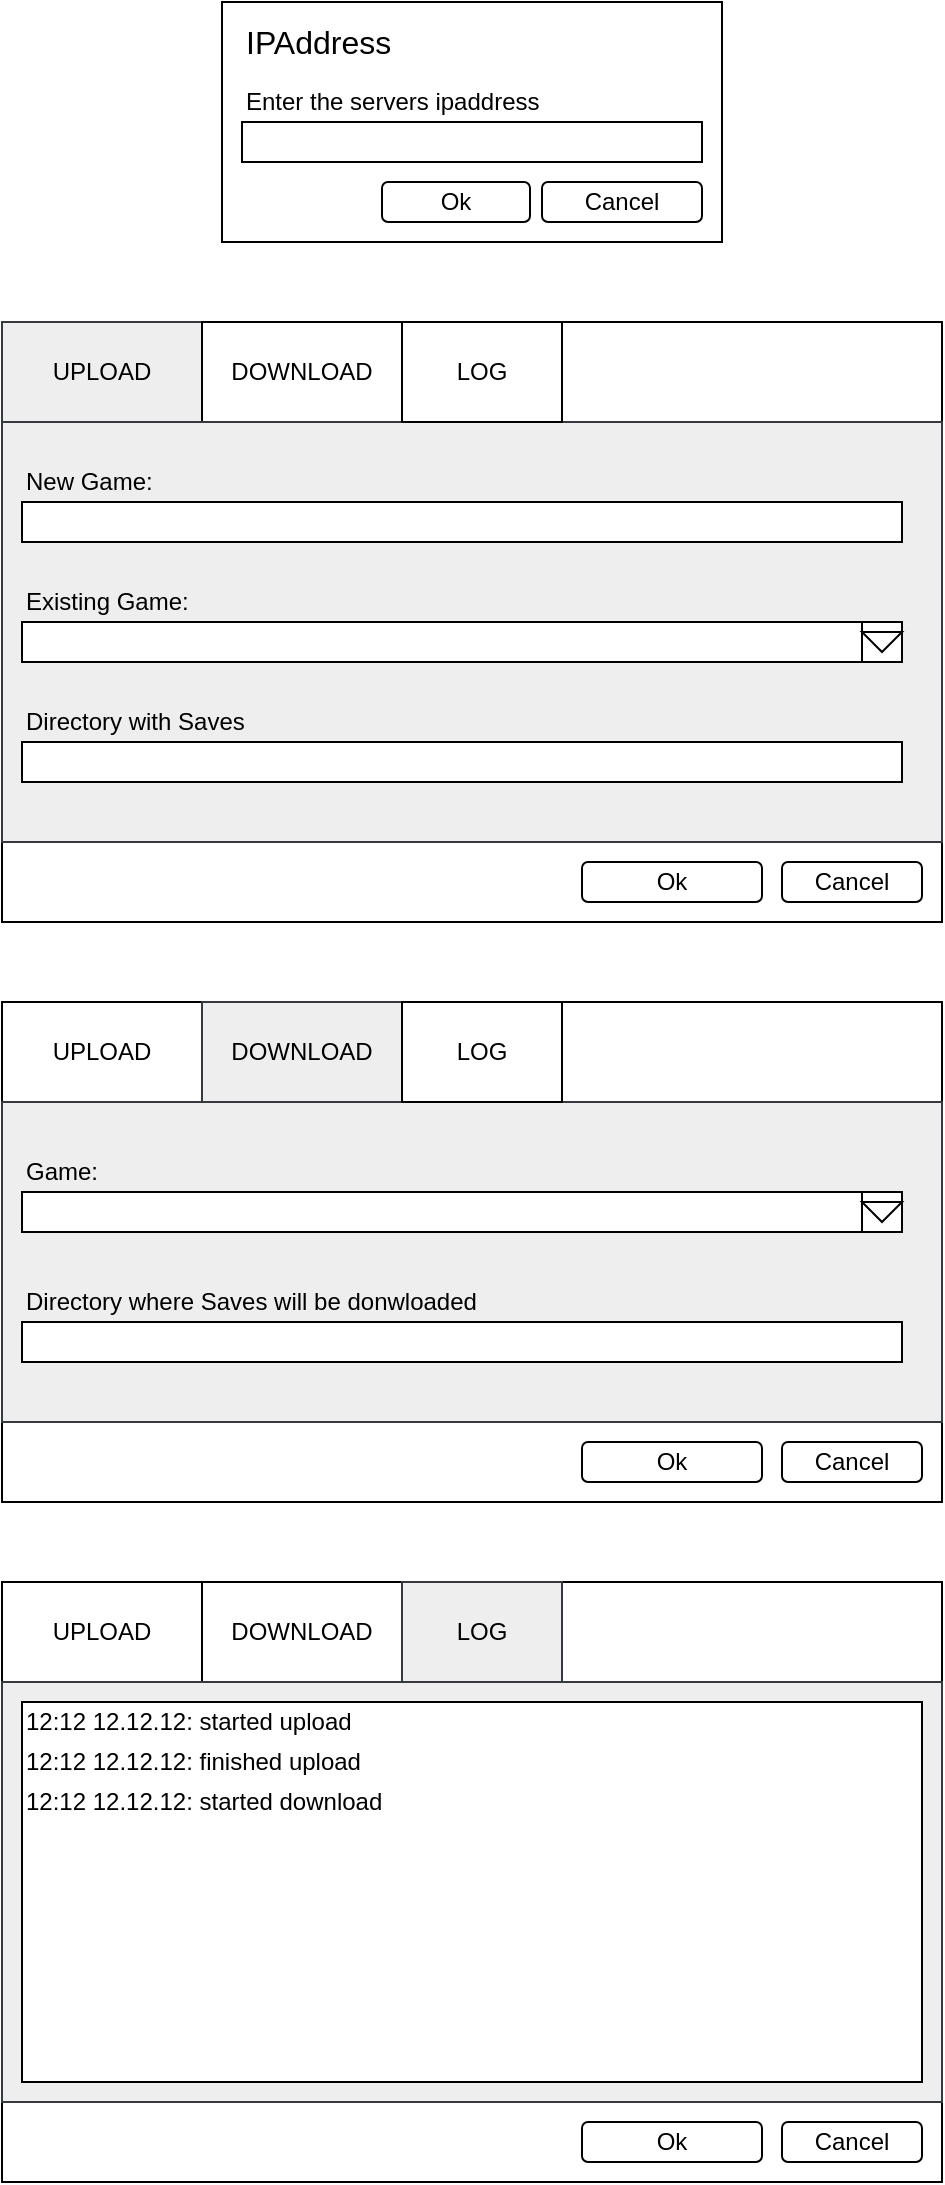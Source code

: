 <mxfile version="21.6.8" type="device">
  <diagram name="Page-1" id="U1kjA7V-yH_CG9ya77jy">
    <mxGraphModel dx="1509" dy="931" grid="1" gridSize="10" guides="1" tooltips="1" connect="1" arrows="1" fold="1" page="1" pageScale="1" pageWidth="827" pageHeight="1169" math="0" shadow="0">
      <root>
        <mxCell id="0" />
        <mxCell id="1" parent="0" />
        <mxCell id="0wRP0iFc0ELyDWi-N-9Z-1" value="" style="rounded=0;whiteSpace=wrap;html=1;" vertex="1" parent="1">
          <mxGeometry x="150" y="190" width="470" height="300" as="geometry" />
        </mxCell>
        <mxCell id="0wRP0iFc0ELyDWi-N-9Z-2" value="UPLOAD" style="rounded=0;whiteSpace=wrap;html=1;fillColor=#eeeeee;strokeColor=#36393d;" vertex="1" parent="1">
          <mxGeometry x="150" y="190" width="100" height="50" as="geometry" />
        </mxCell>
        <mxCell id="0wRP0iFc0ELyDWi-N-9Z-3" value="DOWNLOAD" style="rounded=0;whiteSpace=wrap;html=1;" vertex="1" parent="1">
          <mxGeometry x="250" y="190" width="100" height="50" as="geometry" />
        </mxCell>
        <mxCell id="0wRP0iFc0ELyDWi-N-9Z-4" value="" style="rounded=0;whiteSpace=wrap;html=1;fillColor=#eeeeee;strokeColor=#36393d;" vertex="1" parent="1">
          <mxGeometry x="150" y="240" width="470" height="210" as="geometry" />
        </mxCell>
        <mxCell id="0wRP0iFc0ELyDWi-N-9Z-5" value="Cancel" style="rounded=1;whiteSpace=wrap;html=1;" vertex="1" parent="1">
          <mxGeometry x="540" y="460" width="70" height="20" as="geometry" />
        </mxCell>
        <mxCell id="0wRP0iFc0ELyDWi-N-9Z-6" value="Ok" style="rounded=1;whiteSpace=wrap;html=1;" vertex="1" parent="1">
          <mxGeometry x="440" y="460" width="90" height="20" as="geometry" />
        </mxCell>
        <mxCell id="0wRP0iFc0ELyDWi-N-9Z-8" value="" style="rounded=0;whiteSpace=wrap;html=1;" vertex="1" parent="1">
          <mxGeometry x="150" y="530" width="470" height="250" as="geometry" />
        </mxCell>
        <mxCell id="0wRP0iFc0ELyDWi-N-9Z-9" value="UPLOAD" style="rounded=0;whiteSpace=wrap;html=1;" vertex="1" parent="1">
          <mxGeometry x="150" y="530" width="100" height="50" as="geometry" />
        </mxCell>
        <mxCell id="0wRP0iFc0ELyDWi-N-9Z-10" value="DOWNLOAD" style="rounded=0;whiteSpace=wrap;html=1;fillColor=#eeeeee;strokeColor=#36393d;" vertex="1" parent="1">
          <mxGeometry x="250" y="530" width="100" height="50" as="geometry" />
        </mxCell>
        <mxCell id="0wRP0iFc0ELyDWi-N-9Z-11" value="" style="rounded=0;whiteSpace=wrap;html=1;fillColor=#eeeeee;strokeColor=#36393d;" vertex="1" parent="1">
          <mxGeometry x="150" y="580" width="470" height="160" as="geometry" />
        </mxCell>
        <mxCell id="0wRP0iFc0ELyDWi-N-9Z-12" value="Cancel" style="rounded=1;whiteSpace=wrap;html=1;" vertex="1" parent="1">
          <mxGeometry x="540" y="750" width="70" height="20" as="geometry" />
        </mxCell>
        <mxCell id="0wRP0iFc0ELyDWi-N-9Z-13" value="Ok" style="rounded=1;whiteSpace=wrap;html=1;" vertex="1" parent="1">
          <mxGeometry x="440" y="750" width="90" height="20" as="geometry" />
        </mxCell>
        <mxCell id="0wRP0iFc0ELyDWi-N-9Z-14" value="" style="rounded=0;whiteSpace=wrap;html=1;" vertex="1" parent="1">
          <mxGeometry x="160" y="280" width="440" height="20" as="geometry" />
        </mxCell>
        <mxCell id="0wRP0iFc0ELyDWi-N-9Z-16" value="New Game:" style="text;html=1;strokeColor=none;fillColor=none;align=left;verticalAlign=middle;whiteSpace=wrap;rounded=0;" vertex="1" parent="1">
          <mxGeometry x="160" y="260" width="100" height="20" as="geometry" />
        </mxCell>
        <mxCell id="0wRP0iFc0ELyDWi-N-9Z-17" value="" style="rounded=0;whiteSpace=wrap;html=1;" vertex="1" parent="1">
          <mxGeometry x="160" y="340" width="440" height="20" as="geometry" />
        </mxCell>
        <mxCell id="0wRP0iFc0ELyDWi-N-9Z-18" value="Existing Game:" style="text;html=1;strokeColor=none;fillColor=none;align=left;verticalAlign=middle;whiteSpace=wrap;rounded=0;" vertex="1" parent="1">
          <mxGeometry x="160" y="320" width="100" height="20" as="geometry" />
        </mxCell>
        <mxCell id="0wRP0iFc0ELyDWi-N-9Z-20" value="" style="rounded=0;whiteSpace=wrap;html=1;" vertex="1" parent="1">
          <mxGeometry x="580" y="340" width="20" height="20" as="geometry" />
        </mxCell>
        <mxCell id="0wRP0iFc0ELyDWi-N-9Z-19" value="" style="triangle;whiteSpace=wrap;html=1;rotation=90;" vertex="1" parent="1">
          <mxGeometry x="585" y="340" width="10" height="20" as="geometry" />
        </mxCell>
        <mxCell id="0wRP0iFc0ELyDWi-N-9Z-21" value="" style="rounded=0;whiteSpace=wrap;html=1;" vertex="1" parent="1">
          <mxGeometry x="160" y="400" width="440" height="20" as="geometry" />
        </mxCell>
        <mxCell id="0wRP0iFc0ELyDWi-N-9Z-23" value="Directory with Saves" style="text;html=1;strokeColor=none;fillColor=none;align=left;verticalAlign=middle;whiteSpace=wrap;rounded=0;" vertex="1" parent="1">
          <mxGeometry x="160" y="380" width="130" height="20" as="geometry" />
        </mxCell>
        <mxCell id="0wRP0iFc0ELyDWi-N-9Z-29" value="" style="rounded=0;whiteSpace=wrap;html=1;" vertex="1" parent="1">
          <mxGeometry x="160" y="625" width="440" height="20" as="geometry" />
        </mxCell>
        <mxCell id="0wRP0iFc0ELyDWi-N-9Z-30" value="" style="rounded=0;whiteSpace=wrap;html=1;" vertex="1" parent="1">
          <mxGeometry x="580" y="625" width="20" height="20" as="geometry" />
        </mxCell>
        <mxCell id="0wRP0iFc0ELyDWi-N-9Z-31" value="" style="triangle;whiteSpace=wrap;html=1;rotation=90;" vertex="1" parent="1">
          <mxGeometry x="585" y="625" width="10" height="20" as="geometry" />
        </mxCell>
        <mxCell id="0wRP0iFc0ELyDWi-N-9Z-32" value="Game:" style="text;html=1;strokeColor=none;fillColor=none;align=left;verticalAlign=middle;whiteSpace=wrap;rounded=0;" vertex="1" parent="1">
          <mxGeometry x="160" y="605" width="60" height="20" as="geometry" />
        </mxCell>
        <mxCell id="0wRP0iFc0ELyDWi-N-9Z-33" value="" style="rounded=0;whiteSpace=wrap;html=1;" vertex="1" parent="1">
          <mxGeometry x="160" y="690" width="440" height="20" as="geometry" />
        </mxCell>
        <mxCell id="0wRP0iFc0ELyDWi-N-9Z-34" value="Directory where Saves will be donwloaded" style="text;html=1;strokeColor=none;fillColor=none;align=left;verticalAlign=middle;whiteSpace=wrap;rounded=0;" vertex="1" parent="1">
          <mxGeometry x="160" y="670" width="240" height="20" as="geometry" />
        </mxCell>
        <mxCell id="0wRP0iFc0ELyDWi-N-9Z-35" value="" style="rounded=0;whiteSpace=wrap;html=1;" vertex="1" parent="1">
          <mxGeometry x="260" y="30" width="250" height="120" as="geometry" />
        </mxCell>
        <mxCell id="0wRP0iFc0ELyDWi-N-9Z-36" value="&lt;font style=&quot;font-size: 16px;&quot;&gt;IPAddress&lt;/font&gt;" style="text;html=1;strokeColor=none;fillColor=none;align=left;verticalAlign=middle;whiteSpace=wrap;rounded=0;" vertex="1" parent="1">
          <mxGeometry x="270" y="40" width="90" height="20" as="geometry" />
        </mxCell>
        <mxCell id="0wRP0iFc0ELyDWi-N-9Z-37" value="" style="rounded=0;whiteSpace=wrap;html=1;" vertex="1" parent="1">
          <mxGeometry x="270" y="90" width="230" height="20" as="geometry" />
        </mxCell>
        <mxCell id="0wRP0iFc0ELyDWi-N-9Z-38" value="Enter the servers ipaddress" style="text;html=1;strokeColor=none;fillColor=none;align=left;verticalAlign=middle;whiteSpace=wrap;rounded=0;" vertex="1" parent="1">
          <mxGeometry x="270" y="70" width="170" height="20" as="geometry" />
        </mxCell>
        <mxCell id="0wRP0iFc0ELyDWi-N-9Z-39" value="Cancel" style="rounded=1;whiteSpace=wrap;html=1;" vertex="1" parent="1">
          <mxGeometry x="420" y="120" width="80" height="20" as="geometry" />
        </mxCell>
        <mxCell id="0wRP0iFc0ELyDWi-N-9Z-40" value="Ok" style="rounded=1;whiteSpace=wrap;html=1;" vertex="1" parent="1">
          <mxGeometry x="340" y="120" width="74" height="20" as="geometry" />
        </mxCell>
        <mxCell id="0wRP0iFc0ELyDWi-N-9Z-41" value="LOG" style="rounded=0;whiteSpace=wrap;html=1;" vertex="1" parent="1">
          <mxGeometry x="350" y="190" width="80" height="50" as="geometry" />
        </mxCell>
        <mxCell id="0wRP0iFc0ELyDWi-N-9Z-42" value="LOG" style="rounded=0;whiteSpace=wrap;html=1;" vertex="1" parent="1">
          <mxGeometry x="350" y="530" width="80" height="50" as="geometry" />
        </mxCell>
        <mxCell id="0wRP0iFc0ELyDWi-N-9Z-43" value="" style="rounded=0;whiteSpace=wrap;html=1;" vertex="1" parent="1">
          <mxGeometry x="150" y="820" width="470" height="300" as="geometry" />
        </mxCell>
        <mxCell id="0wRP0iFc0ELyDWi-N-9Z-44" value="UPLOAD" style="rounded=0;whiteSpace=wrap;html=1;" vertex="1" parent="1">
          <mxGeometry x="150" y="820" width="100" height="50" as="geometry" />
        </mxCell>
        <mxCell id="0wRP0iFc0ELyDWi-N-9Z-45" value="DOWNLOAD" style="rounded=0;whiteSpace=wrap;html=1;" vertex="1" parent="1">
          <mxGeometry x="250" y="820" width="100" height="50" as="geometry" />
        </mxCell>
        <mxCell id="0wRP0iFc0ELyDWi-N-9Z-46" value="Cancel" style="rounded=1;whiteSpace=wrap;html=1;" vertex="1" parent="1">
          <mxGeometry x="540" y="1090" width="70" height="20" as="geometry" />
        </mxCell>
        <mxCell id="0wRP0iFc0ELyDWi-N-9Z-47" value="Ok" style="rounded=1;whiteSpace=wrap;html=1;" vertex="1" parent="1">
          <mxGeometry x="440" y="1090" width="90" height="20" as="geometry" />
        </mxCell>
        <mxCell id="0wRP0iFc0ELyDWi-N-9Z-48" value="LOG" style="rounded=0;whiteSpace=wrap;html=1;fillColor=#eeeeee;strokeColor=#36393d;" vertex="1" parent="1">
          <mxGeometry x="350" y="820" width="80" height="50" as="geometry" />
        </mxCell>
        <mxCell id="0wRP0iFc0ELyDWi-N-9Z-49" value="" style="rounded=0;whiteSpace=wrap;html=1;fillColor=#eeeeee;strokeColor=#36393d;" vertex="1" parent="1">
          <mxGeometry x="150" y="870" width="470" height="210" as="geometry" />
        </mxCell>
        <mxCell id="0wRP0iFc0ELyDWi-N-9Z-50" value="" style="rounded=0;whiteSpace=wrap;html=1;" vertex="1" parent="1">
          <mxGeometry x="160" y="880" width="450" height="190" as="geometry" />
        </mxCell>
        <mxCell id="0wRP0iFc0ELyDWi-N-9Z-51" value="12:12 12.12.12: started upload" style="text;html=1;strokeColor=none;fillColor=none;align=left;verticalAlign=middle;whiteSpace=wrap;rounded=0;" vertex="1" parent="1">
          <mxGeometry x="160" y="880" width="250" height="20" as="geometry" />
        </mxCell>
        <mxCell id="0wRP0iFc0ELyDWi-N-9Z-58" value="12:12 12.12.12: finished upload" style="text;html=1;strokeColor=none;fillColor=none;align=left;verticalAlign=middle;whiteSpace=wrap;rounded=0;" vertex="1" parent="1">
          <mxGeometry x="160" y="900" width="250" height="20" as="geometry" />
        </mxCell>
        <mxCell id="0wRP0iFc0ELyDWi-N-9Z-59" value="12:12 12.12.12: started download" style="text;html=1;strokeColor=none;fillColor=none;align=left;verticalAlign=middle;whiteSpace=wrap;rounded=0;" vertex="1" parent="1">
          <mxGeometry x="160" y="920" width="250" height="20" as="geometry" />
        </mxCell>
      </root>
    </mxGraphModel>
  </diagram>
</mxfile>
